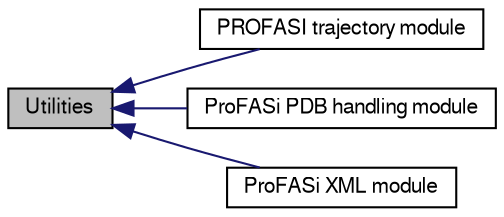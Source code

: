 digraph structs
{
  bgcolor="transparent";
  edge [fontname="FreeSans",fontsize="10",labelfontname="FreeSans",labelfontsize="10"];
  node [fontname="FreeSans",fontsize="10",shape=record];
  rankdir=LR;
  Node3 [label="PROFASI trajectory module",height=0.2,width=0.4,color="black",URL="$group__prf__trajectory.html",tooltip="Interface to trajectory files in PROFASI This module contains a set of classes to..."];
  Node0 [label="Utilities",height=0.2,width=0.4,color="black", fillcolor="grey75", style="filled" fontcolor="black"];
  Node1 [label="ProFASi PDB handling module",height=0.2,width=0.4,color="black",URL="$group__pdb__handling.html"];
  Node2 [label="ProFASi XML module",height=0.2,width=0.4,color="black",URL="$group__profasi__XML.html",tooltip="Basic XML parsing for ProFASi."];
  Node0->Node1 [shape=plaintext, color="midnightblue", dir="back", style="solid"];
  Node0->Node2 [shape=plaintext, color="midnightblue", dir="back", style="solid"];
  Node0->Node3 [shape=plaintext, color="midnightblue", dir="back", style="solid"];
}

